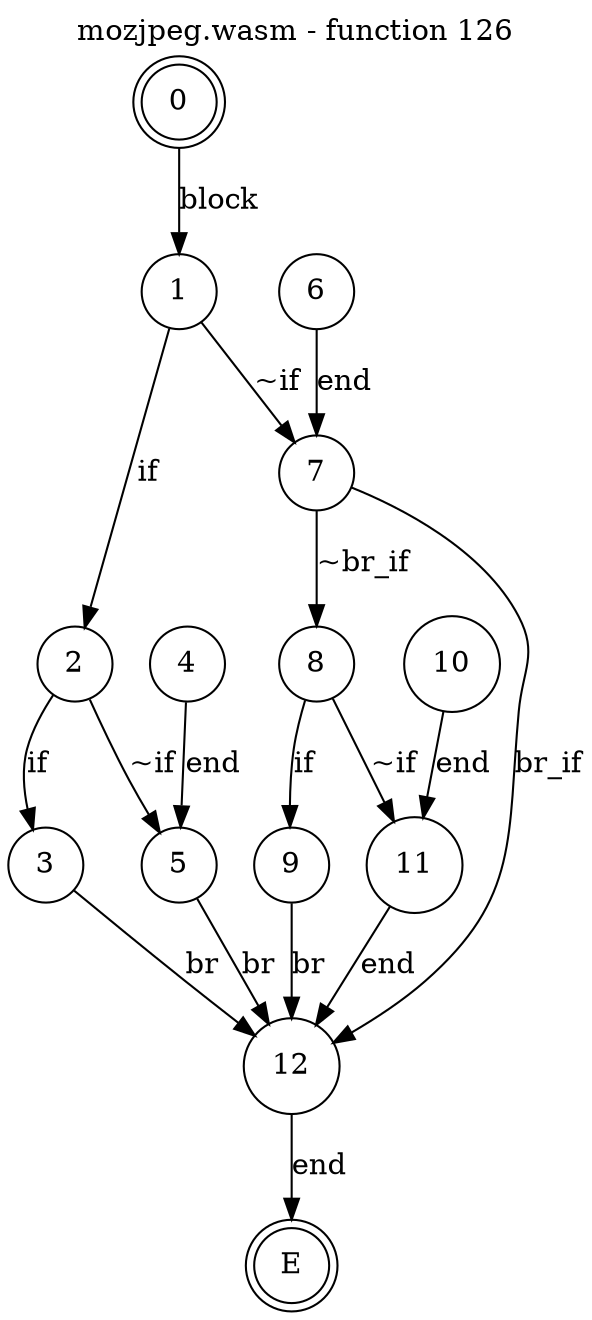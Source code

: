 digraph finite_state_machine {
    label = "mozjpeg.wasm - function 126"
    labelloc =  t
    labelfontsize = 16
    labelfontcolor = black
    labelfontname = "Helvetica"
    node [shape = doublecircle]; 0 E ;
    node [shape = circle];
    0 -> 1[label="block"];
    1 -> 2[label="if"];
    1 -> 7[label="~if"];
    2 -> 3[label="if"];
    2 -> 5[label="~if"];
    3 -> 12[label="br"];
    4 -> 5[label="end"];
    5 -> 12[label="br"];
    6 -> 7[label="end"];
    7 -> 8[label="~br_if"];
    7 -> 12[label="br_if"];
    8 -> 9[label="if"];
    8 -> 11[label="~if"];
    9 -> 12[label="br"];
    10 -> 11[label="end"];
    11 -> 12[label="end"];
    12 -> E[label="end"];
}
